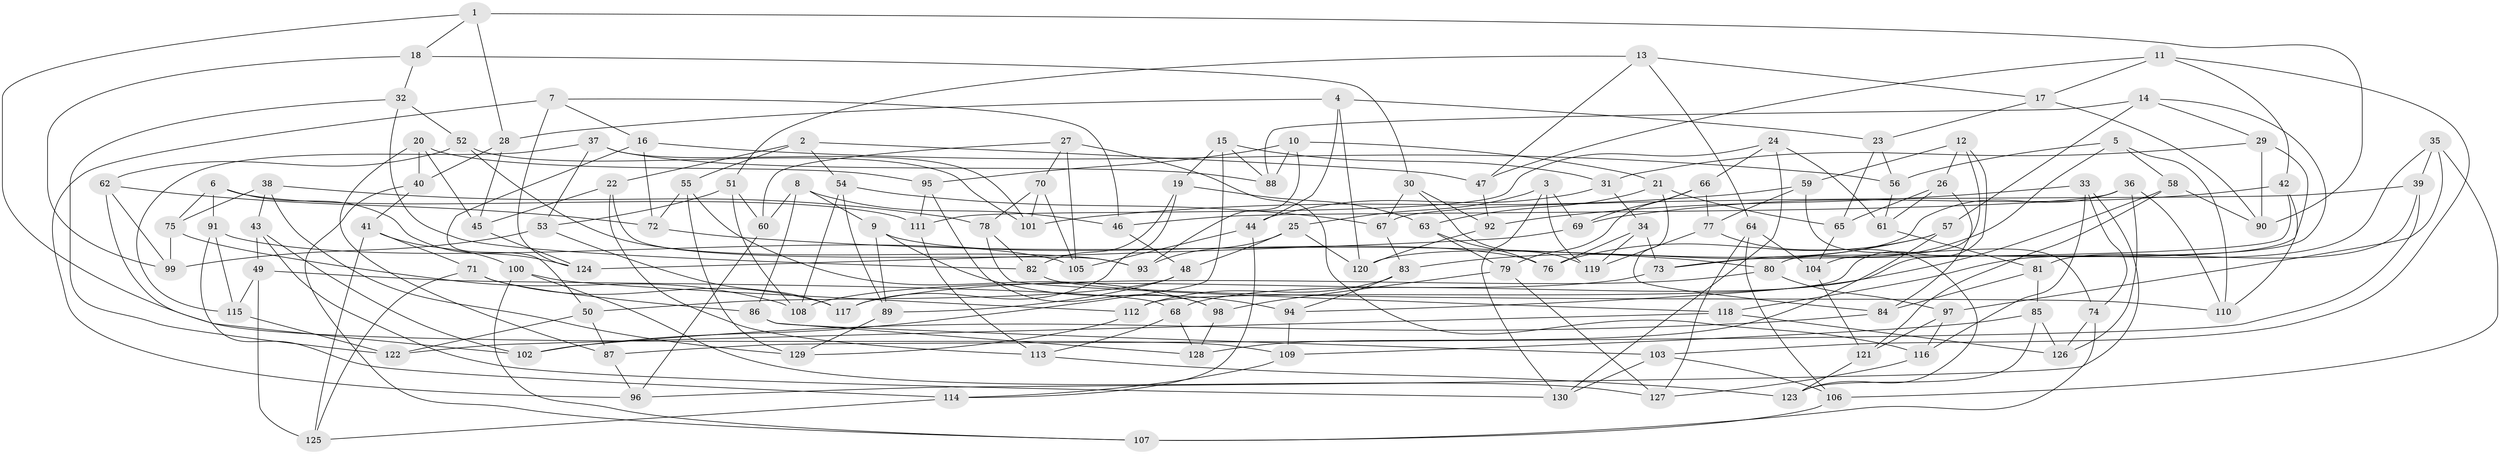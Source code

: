 // coarse degree distribution, {4: 0.6593406593406593, 6: 0.25274725274725274, 9: 0.01098901098901099, 8: 0.04395604395604396, 13: 0.01098901098901099, 3: 0.02197802197802198}
// Generated by graph-tools (version 1.1) at 2025/20/03/04/25 18:20:57]
// undirected, 130 vertices, 260 edges
graph export_dot {
graph [start="1"]
  node [color=gray90,style=filled];
  1;
  2;
  3;
  4;
  5;
  6;
  7;
  8;
  9;
  10;
  11;
  12;
  13;
  14;
  15;
  16;
  17;
  18;
  19;
  20;
  21;
  22;
  23;
  24;
  25;
  26;
  27;
  28;
  29;
  30;
  31;
  32;
  33;
  34;
  35;
  36;
  37;
  38;
  39;
  40;
  41;
  42;
  43;
  44;
  45;
  46;
  47;
  48;
  49;
  50;
  51;
  52;
  53;
  54;
  55;
  56;
  57;
  58;
  59;
  60;
  61;
  62;
  63;
  64;
  65;
  66;
  67;
  68;
  69;
  70;
  71;
  72;
  73;
  74;
  75;
  76;
  77;
  78;
  79;
  80;
  81;
  82;
  83;
  84;
  85;
  86;
  87;
  88;
  89;
  90;
  91;
  92;
  93;
  94;
  95;
  96;
  97;
  98;
  99;
  100;
  101;
  102;
  103;
  104;
  105;
  106;
  107;
  108;
  109;
  110;
  111;
  112;
  113;
  114;
  115;
  116;
  117;
  118;
  119;
  120;
  121;
  122;
  123;
  124;
  125;
  126;
  127;
  128;
  129;
  130;
  1 -- 90;
  1 -- 109;
  1 -- 28;
  1 -- 18;
  2 -- 54;
  2 -- 22;
  2 -- 55;
  2 -- 47;
  3 -- 25;
  3 -- 69;
  3 -- 119;
  3 -- 130;
  4 -- 23;
  4 -- 120;
  4 -- 44;
  4 -- 28;
  5 -- 73;
  5 -- 58;
  5 -- 56;
  5 -- 110;
  6 -- 75;
  6 -- 111;
  6 -- 124;
  6 -- 91;
  7 -- 124;
  7 -- 96;
  7 -- 46;
  7 -- 16;
  8 -- 9;
  8 -- 86;
  8 -- 46;
  8 -- 60;
  9 -- 76;
  9 -- 94;
  9 -- 89;
  10 -- 93;
  10 -- 88;
  10 -- 95;
  10 -- 21;
  11 -- 47;
  11 -- 42;
  11 -- 17;
  11 -- 103;
  12 -- 26;
  12 -- 112;
  12 -- 59;
  12 -- 104;
  13 -- 51;
  13 -- 17;
  13 -- 64;
  13 -- 47;
  14 -- 68;
  14 -- 29;
  14 -- 57;
  14 -- 88;
  15 -- 102;
  15 -- 88;
  15 -- 19;
  15 -- 31;
  16 -- 56;
  16 -- 50;
  16 -- 72;
  17 -- 90;
  17 -- 23;
  18 -- 32;
  18 -- 30;
  18 -- 99;
  19 -- 63;
  19 -- 82;
  19 -- 117;
  20 -- 45;
  20 -- 87;
  20 -- 40;
  20 -- 95;
  21 -- 65;
  21 -- 63;
  21 -- 84;
  22 -- 45;
  22 -- 93;
  22 -- 113;
  23 -- 65;
  23 -- 56;
  24 -- 130;
  24 -- 111;
  24 -- 61;
  24 -- 66;
  25 -- 93;
  25 -- 120;
  25 -- 48;
  26 -- 84;
  26 -- 65;
  26 -- 61;
  27 -- 105;
  27 -- 60;
  27 -- 70;
  27 -- 116;
  28 -- 45;
  28 -- 40;
  29 -- 31;
  29 -- 80;
  29 -- 90;
  30 -- 67;
  30 -- 92;
  30 -- 119;
  31 -- 34;
  31 -- 44;
  32 -- 82;
  32 -- 122;
  32 -- 52;
  33 -- 116;
  33 -- 96;
  33 -- 92;
  33 -- 74;
  34 -- 73;
  34 -- 119;
  34 -- 76;
  35 -- 39;
  35 -- 118;
  35 -- 106;
  35 -- 97;
  36 -- 46;
  36 -- 120;
  36 -- 126;
  36 -- 110;
  37 -- 53;
  37 -- 88;
  37 -- 101;
  37 -- 115;
  38 -- 78;
  38 -- 129;
  38 -- 75;
  38 -- 43;
  39 -- 67;
  39 -- 81;
  39 -- 87;
  40 -- 41;
  40 -- 107;
  41 -- 71;
  41 -- 125;
  41 -- 100;
  42 -- 69;
  42 -- 73;
  42 -- 110;
  43 -- 102;
  43 -- 130;
  43 -- 49;
  44 -- 105;
  44 -- 114;
  45 -- 124;
  46 -- 48;
  47 -- 92;
  48 -- 89;
  48 -- 50;
  49 -- 125;
  49 -- 68;
  49 -- 115;
  50 -- 122;
  50 -- 87;
  51 -- 108;
  51 -- 60;
  51 -- 53;
  52 -- 62;
  52 -- 93;
  52 -- 101;
  53 -- 99;
  53 -- 117;
  54 -- 67;
  54 -- 89;
  54 -- 108;
  55 -- 72;
  55 -- 98;
  55 -- 129;
  56 -- 61;
  57 -- 76;
  57 -- 83;
  57 -- 128;
  58 -- 121;
  58 -- 90;
  58 -- 94;
  59 -- 77;
  59 -- 101;
  59 -- 74;
  60 -- 96;
  61 -- 81;
  62 -- 99;
  62 -- 102;
  62 -- 72;
  63 -- 76;
  63 -- 79;
  64 -- 106;
  64 -- 104;
  64 -- 127;
  65 -- 104;
  66 -- 79;
  66 -- 69;
  66 -- 77;
  67 -- 83;
  68 -- 128;
  68 -- 113;
  69 -- 124;
  70 -- 78;
  70 -- 101;
  70 -- 105;
  71 -- 125;
  71 -- 86;
  71 -- 117;
  72 -- 80;
  73 -- 108;
  74 -- 107;
  74 -- 126;
  75 -- 99;
  75 -- 108;
  77 -- 123;
  77 -- 119;
  78 -- 118;
  78 -- 82;
  79 -- 98;
  79 -- 127;
  80 -- 117;
  80 -- 97;
  81 -- 85;
  81 -- 84;
  82 -- 110;
  83 -- 112;
  83 -- 94;
  84 -- 102;
  85 -- 123;
  85 -- 126;
  85 -- 109;
  86 -- 128;
  86 -- 103;
  87 -- 96;
  89 -- 129;
  91 -- 114;
  91 -- 115;
  91 -- 105;
  92 -- 120;
  94 -- 109;
  95 -- 111;
  95 -- 98;
  97 -- 116;
  97 -- 121;
  98 -- 128;
  100 -- 127;
  100 -- 112;
  100 -- 107;
  103 -- 106;
  103 -- 130;
  104 -- 121;
  106 -- 107;
  109 -- 114;
  111 -- 113;
  112 -- 129;
  113 -- 123;
  114 -- 125;
  115 -- 122;
  116 -- 127;
  118 -- 126;
  118 -- 122;
  121 -- 123;
}
